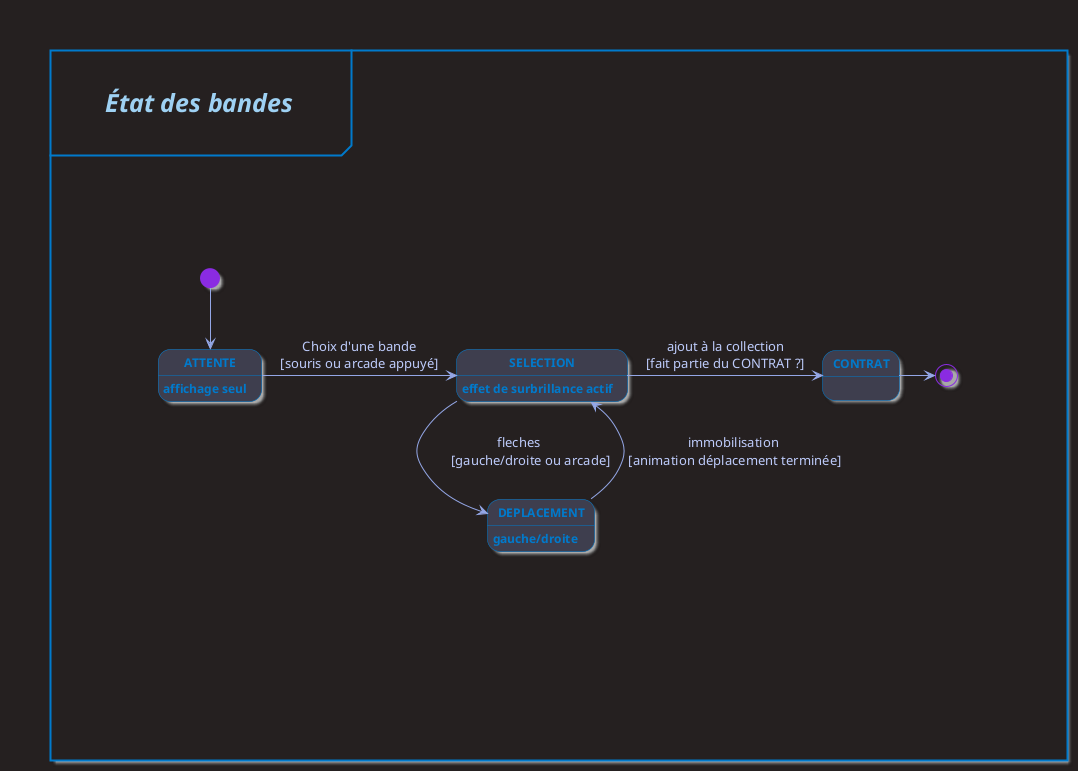 @startuml "État des bandes"
' Définir le style global
skinparam {
    backgroundColor #252020ff
    shadowing true
    FontName "Consolas"
    ArrowColor #94a7e7ff
    ArrowFontColor #bdcbfbff
    StartColor #007acc
    EndColor #bdcbfb
}
' Style pour les states
skinparam state {
    BackgroundColor #3e3e4eff
    fontColor #007acc
    BorderColor #007acc
    FontName "Consolas"
    FontSize 12
    FontStyle bold
}
<style>
mainframe {
  LineColor #007acc
  LineThickness 2.0
  FontColor #9ed1f3ff
  FontSize 25
  FontStyle italic
  Margin 50
  Padding 100
}
</style>
mainframe \n\t**État des bandes**\t\n

    state ATTENTE : affichage seul
    state SELECTION : effet de surbrillance actif
    state DEPLACEMENT : gauche/droite
    state CONTRAT

    [*] #BlueViolet --> ATTENTE
    ATTENTE -> SELECTION : Choix d'une bande\n[souris ou arcade appuyé]
    SELECTION -> DEPLACEMENT : fleches\n\t[gauche/droite ou arcade]\t
    DEPLACEMENT --> SELECTION :immobilisation\n [animation déplacement terminée]
    SELECTION -> CONTRAT :ajout à la collection\n[fait partie du CONTRAT ?]
    CONTRAT -> [*] #BlueViolet
@enduml